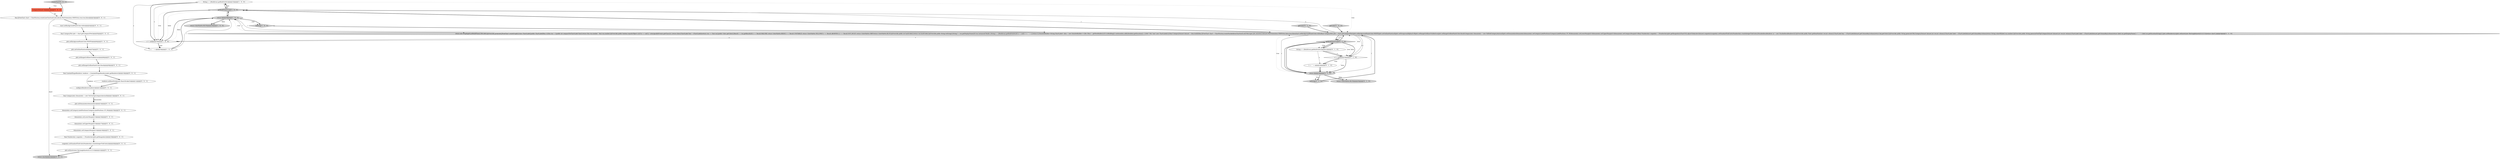 digraph {
33 [style = filled, label = "domainAxis.setCategoryLabelPositions(CategoryLabelPositions.UP_90)@@@15@@@['0', '0', '1']", fillcolor = white, shape = ellipse image = "AAA0AAABBB3BBB"];
32 [style = filled, label = "domainAxis.setCategoryMargin(0.0)@@@18@@@['0', '0', '1']", fillcolor = white, shape = ellipse image = "AAA0AAABBB3BBB"];
0 [style = filled, label = "String s = ((Build)run).getBuiltOnStr()@@@33@@@['1', '0', '0']", fillcolor = white, shape = ellipse image = "AAA0AAABBB1BBB"];
2 [style = filled, label = "getBuildTimeGraph['1', '0', '0']", fillcolor = lightgray, shape = diamond image = "AAA0AAABBB1BBB"];
14 [style = filled, label = "return ColorPalette.BLUE@@@25@@@['0', '1', '0']", fillcolor = lightgray, shape = ellipse image = "AAA0AAABBB2BBB"];
19 [style = filled, label = "return chart@@@22@@@['0', '0', '1']", fillcolor = lightgray, shape = ellipse image = "AAA0AAABBB3BBB"];
15 [style = filled, label = "toString['0', '1', '0']", fillcolor = lightgray, shape = diamond image = "AAA0AAABBB2BBB"];
23 [style = filled, label = "final NumberAxis rangeAxis = (NumberAxis)plot.getRangeAxis()@@@19@@@['0', '0', '1']", fillcolor = white, shape = ellipse image = "AAA0AAABBB3BBB"];
11 [style = filled, label = "l += ' ' + s@@@34@@@['0', '1', '0']", fillcolor = white, shape = ellipse image = "AAA0AAABBB2BBB"];
3 [style = filled, label = "s != null@@@34@@@['1', '0', '0']", fillcolor = white, shape = diamond image = "AAA0AAABBB1BBB"];
13 [style = filled, label = "return l@@@36@@@['0', '1', '0']", fillcolor = lightgray, shape = ellipse image = "AAA0AAABBB2BBB"];
36 [style = filled, label = "plot.setRangeGridlinePaint(Color.black)@@@9@@@['0', '0', '1']", fillcolor = white, shape = ellipse image = "AAA0AAABBB3BBB"];
38 [style = filled, label = "CategoryDataset ds@@@2@@@['0', '0', '1']", fillcolor = tomato, shape = box image = "AAA0AAABBB3BBB"];
1 [style = filled, label = "return new Graph(getLastBuildTime(),500,400){@Override protected JFreeChart createGraph(){class ChartLabel{public ChartLabel(Run r){this.run = r}public int compareTo(ChartLabel that){return this.run.number - that.run.number}@Override public boolean equals(Object o){if (o == null || !.isAssignableFrom(o.getClass())) {return false}ChartLabel that = (ChartLabel)oreturn run == that.run}public Color getColor(){Result r = run.getResult()if (r == Result.FAILURE) return ColorPalette.REDif (r == Result.UNSTABLE) return ColorPalette.YELLOWif (r == Result.ABORTED || r == Result.NOT_BUILT) return ColorPalette.GREYreturn ColorPalette.BLUE}@Override public int hashCode(){return run.hashCode()}@Override public String toString(){String l = run.getDisplayName()if (run instanceof Build) {String s = ((Build)run).getBuiltOnStr()if (s != null) l += ' ' + s}return l}}DataSetBuilder<String,ChartLabel> data = new DataSetBuilder<>()for (Run r : getNewBuilds()){if (r.isBuilding()) continuedata.add(((double)r.getDuration()) / (1000 * 60),\"min\",new ChartLabel(r))}final CategoryDataset dataset = data.build()final JFreeChart chart = ChartFactory.createStackedAreaChart(null,null,Messages.Job_minutes(),dataset,PlotOrientation.VERTICAL,false,true,false)chart.setBackgroundPaint(Color.white)final CategoryPlot plot = chart.getCategoryPlot()plot.setBackgroundPaint(Color.WHITE)plot.setOutlinePaint(null)plot.setForegroundAlpha(0.8f)plot.setRangeGridlinesVisible(true)plot.setRangeGridlinePaint(Color.black)CategoryAxis domainAxis = new ShiftedCategoryAxis(null)plot.setDomainAxis(domainAxis)domainAxis.setCategoryLabelPositions(CategoryLabelPositions.UP_90)domainAxis.setLowerMargin(0.0)domainAxis.setUpperMargin(0.0)domainAxis.setCategoryMargin(0.0)final NumberAxis rangeAxis = (NumberAxis)plot.getRangeAxis()ChartUtil.adjustChebyshev(dataset,rangeAxis)rangeAxis.setStandardTickUnits(NumberAxis.createIntegerTickUnits())StackedAreaRenderer ar = new StackedAreaRenderer2(){@Override public Paint getItemPaint(int row,int column){ChartLabel key = (ChartLabel)dataset.getColumnKey(column)return key.getColor()}@Override public String generateURL(CategoryDataset dataset,int row,int column){ChartLabel label = (ChartLabel)dataset.getColumnKey(column)return String.valueOf(label.run.number)}@Override public String generateToolTip(CategoryDataset dataset,int row,int column){ChartLabel label = (ChartLabel)dataset.getColumnKey(column)return label.run.getDisplayName() + \" : \" + label.run.getDurationString()}}plot.setRenderer(ar)plot.setInsets(new RectangleInsets(0,0,0,5.0))return chart}}@@@3@@@['1', '1', '0']", fillcolor = lightgray, shape = ellipse image = "AAA0AAABBB1BBB"];
24 [style = filled, label = "domainAxis.setLowerMargin(0.0)@@@16@@@['0', '0', '1']", fillcolor = white, shape = ellipse image = "AAA0AAABBB3BBB"];
16 [style = filled, label = "getColor['0', '1', '0']", fillcolor = lightgray, shape = diamond image = "AAA0AAABBB2BBB"];
30 [style = filled, label = "final JFreeChart chart = ChartFactory.createLineChart(null,null,null,ds,PlotOrientation.VERTICAL,true,true,false)@@@3@@@['0', '0', '1']", fillcolor = white, shape = ellipse image = "AAA0AAABBB3BBB"];
12 [style = filled, label = "s != null@@@34@@@['0', '1', '0']", fillcolor = white, shape = diamond image = "AAA0AAABBB2BBB"];
27 [style = filled, label = "domainAxis.setUpperMargin(0.0)@@@17@@@['0', '0', '1']", fillcolor = white, shape = ellipse image = "AAA0AAABBB3BBB"];
8 [style = filled, label = "toString['1', '0', '0']", fillcolor = lightgray, shape = diamond image = "AAA0AAABBB1BBB"];
6 [style = filled, label = "getColor['1', '0', '0']", fillcolor = lightgray, shape = diamond image = "AAA0AAABBB1BBB"];
21 [style = filled, label = "plot.setDomainAxis(domainAxis)@@@14@@@['0', '0', '1']", fillcolor = white, shape = ellipse image = "AAA0AAABBB3BBB"];
22 [style = filled, label = "plot.setBackgroundPaint(Color.WHITE)@@@6@@@['0', '0', '1']", fillcolor = white, shape = ellipse image = "AAA0AAABBB3BBB"];
17 [style = filled, label = "final CategoryPlot plot = chart.getCategoryPlot()@@@5@@@['0', '0', '1']", fillcolor = white, shape = ellipse image = "AAA0AAABBB3BBB"];
25 [style = filled, label = "plot.setRangeGridlinesVisible(true)@@@8@@@['0', '0', '1']", fillcolor = white, shape = ellipse image = "AAA0AAABBB3BBB"];
9 [style = filled, label = "String s = ((Build)run).getBuiltOnStr()@@@33@@@['0', '1', '0']", fillcolor = white, shape = ellipse image = "AAA0AAABBB2BBB"];
4 [style = filled, label = "return l@@@36@@@['1', '0', '0']", fillcolor = lightgray, shape = ellipse image = "AAA0AAABBB1BBB"];
10 [style = filled, label = "getBuildTimeGraph['0', '1', '0']", fillcolor = lightgray, shape = diamond image = "AAA0AAABBB2BBB"];
34 [style = filled, label = "createChart['0', '0', '1']", fillcolor = lightgray, shape = diamond image = "AAA0AAABBB3BBB"];
31 [style = filled, label = "plot.setOutlinePaint(null)@@@7@@@['0', '0', '1']", fillcolor = white, shape = ellipse image = "AAA0AAABBB3BBB"];
37 [style = filled, label = "final CategoryAxis domainAxis = new NoOverlapCategoryAxis(null)@@@13@@@['0', '0', '1']", fillcolor = white, shape = ellipse image = "AAA0AAABBB3BBB"];
26 [style = filled, label = "configureRenderer(renderer)@@@12@@@['0', '0', '1']", fillcolor = white, shape = ellipse image = "AAA0AAABBB3BBB"];
5 [style = filled, label = "l += ' ' + s@@@34@@@['1', '0', '0']", fillcolor = white, shape = ellipse image = "AAA0AAABBB1BBB"];
18 [style = filled, label = "final LineAndShapeRenderer renderer = (LineAndShapeRenderer)plot.getRenderer()@@@10@@@['0', '0', '1']", fillcolor = white, shape = ellipse image = "AAA0AAABBB3BBB"];
20 [style = filled, label = "renderer.setBaseStroke(new BasicStroke(3))@@@11@@@['0', '0', '1']", fillcolor = white, shape = ellipse image = "AAA0AAABBB3BBB"];
29 [style = filled, label = "chart.setBackgroundPaint(Color.white)@@@4@@@['0', '0', '1']", fillcolor = white, shape = ellipse image = "AAA0AAABBB3BBB"];
35 [style = filled, label = "rangeAxis.setStandardTickUnits(NumberAxis.createIntegerTickUnits())@@@20@@@['0', '0', '1']", fillcolor = white, shape = ellipse image = "AAA0AAABBB3BBB"];
7 [style = filled, label = "return ColorPalette.BLUE@@@25@@@['1', '0', '0']", fillcolor = lightgray, shape = ellipse image = "AAA0AAABBB1BBB"];
28 [style = filled, label = "plot.setInsets(new RectangleInsets(0,0,0,5.0))@@@21@@@['0', '0', '1']", fillcolor = white, shape = ellipse image = "AAA0AAABBB3BBB"];
1->2 [style = solid, label="r"];
32->23 [style = bold, label=""];
15->1 [style = bold, label=""];
2->4 [style = bold, label=""];
13->1 [style = dotted, label="true"];
18->20 [style = bold, label=""];
10->12 [style = dotted, label="true"];
10->12 [style = dotted, label="false"];
3->4 [style = dotted, label="false"];
11->13 [style = solid, label="l"];
27->32 [style = bold, label=""];
4->8 [style = bold, label=""];
22->31 [style = bold, label=""];
4->2 [style = bold, label=""];
1->13 [style = solid, label="l"];
36->18 [style = bold, label=""];
16->1 [style = bold, label=""];
2->1 [style = bold, label=""];
29->17 [style = bold, label=""];
17->22 [style = bold, label=""];
24->27 [style = bold, label=""];
13->10 [style = bold, label=""];
33->24 [style = bold, label=""];
1->2 [style = bold, label=""];
0->5 [style = solid, label="s"];
9->12 [style = bold, label=""];
18->26 [style = solid, label="renderer"];
0->1 [style = dotted, label="true"];
2->3 [style = dotted, label="true"];
1->10 [style = bold, label=""];
12->13 [style = dotted, label="false"];
12->11 [style = dotted, label="true"];
9->1 [style = dotted, label="true"];
28->19 [style = bold, label=""];
1->10 [style = solid, label="r"];
35->28 [style = bold, label=""];
12->13 [style = bold, label=""];
2->3 [style = bold, label=""];
37->21 [style = bold, label=""];
1->13 [style = solid, label="r"];
11->13 [style = bold, label=""];
37->21 [style = solid, label="domainAxis"];
13->15 [style = dotted, label="true"];
34->30 [style = bold, label=""];
31->25 [style = bold, label=""];
13->14 [style = dotted, label="false"];
9->10 [style = bold, label=""];
1->3 [style = solid, label="o"];
1->3 [style = solid, label="r"];
13->15 [style = bold, label=""];
4->7 [style = bold, label=""];
1->10 [style = solid, label="o"];
1->4 [style = solid, label="r"];
25->36 [style = bold, label=""];
21->33 [style = bold, label=""];
0->3 [style = bold, label=""];
4->1 [style = dotted, label="true"];
30->19 [style = solid, label="chart"];
5->4 [style = bold, label=""];
5->4 [style = solid, label="l"];
8->1 [style = bold, label=""];
10->1 [style = bold, label=""];
23->35 [style = bold, label=""];
10->13 [style = bold, label=""];
1->2 [style = solid, label="o"];
1->12 [style = solid, label="o"];
2->0 [style = bold, label=""];
2->3 [style = dotted, label="false"];
6->1 [style = bold, label=""];
10->9 [style = dotted, label="true"];
3->4 [style = bold, label=""];
1->4 [style = solid, label="l"];
34->38 [style = dotted, label="true"];
9->12 [style = solid, label="s"];
10->9 [style = bold, label=""];
38->30 [style = solid, label="ds"];
3->5 [style = bold, label=""];
4->7 [style = dotted, label="false"];
4->8 [style = dotted, label="true"];
10->12 [style = bold, label=""];
9->11 [style = solid, label="s"];
1->12 [style = solid, label="r"];
12->11 [style = bold, label=""];
2->0 [style = dotted, label="true"];
0->3 [style = solid, label="s"];
0->2 [style = bold, label=""];
13->14 [style = bold, label=""];
26->37 [style = bold, label=""];
3->5 [style = dotted, label="true"];
20->26 [style = bold, label=""];
30->29 [style = bold, label=""];
}
